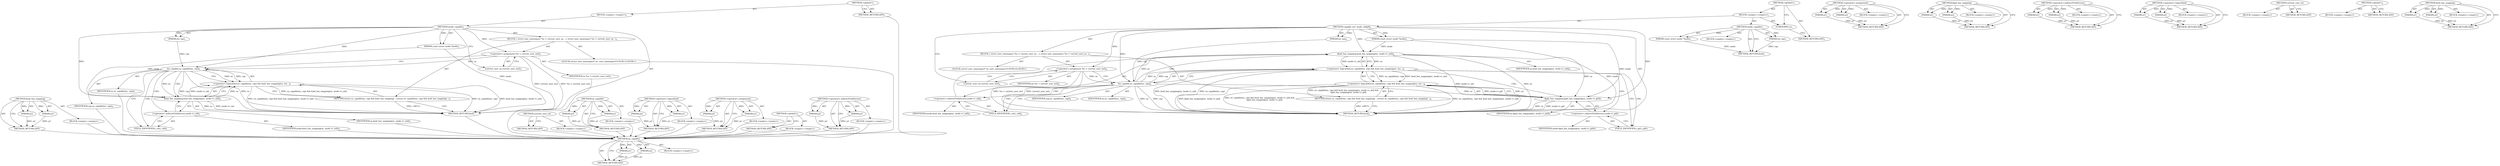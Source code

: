 digraph "kuid_has_mapping" {
vulnerable_67 [label=<(METHOD,kuid_has_mapping)>];
vulnerable_68 [label=<(PARAM,p1)>];
vulnerable_69 [label=<(PARAM,p2)>];
vulnerable_70 [label=<(BLOCK,&lt;empty&gt;,&lt;empty&gt;)>];
vulnerable_71 [label=<(METHOD_RETURN,ANY)>];
vulnerable_6 [label=<(METHOD,&lt;global&gt;)<SUB>1</SUB>>];
vulnerable_7 [label=<(BLOCK,&lt;empty&gt;,&lt;empty&gt;)<SUB>1</SUB>>];
vulnerable_8 [label=<(METHOD,inode_capable)<SUB>1</SUB>>];
vulnerable_9 [label=<(PARAM,const struct inode *inode)<SUB>1</SUB>>];
vulnerable_10 [label=<(PARAM,int cap)<SUB>1</SUB>>];
vulnerable_11 [label=<(BLOCK,{
 	struct user_namespace *ns = current_user_ns...,{
 	struct user_namespace *ns = current_user_ns...)<SUB>2</SUB>>];
vulnerable_12 [label="<(LOCAL,struct user_namespace* ns: user_namespace*)<SUB>3</SUB>>"];
vulnerable_13 [label=<(&lt;operator&gt;.assignment,*ns = current_user_ns())<SUB>3</SUB>>];
vulnerable_14 [label=<(IDENTIFIER,ns,*ns = current_user_ns())<SUB>3</SUB>>];
vulnerable_15 [label=<(current_user_ns,current_user_ns())<SUB>3</SUB>>];
vulnerable_16 [label=<(RETURN,return ns_capable(ns, cap) &amp;&amp; kuid_has_mapping(...,return ns_capable(ns, cap) &amp;&amp; kuid_has_mapping(...)<SUB>5</SUB>>];
vulnerable_17 [label=<(&lt;operator&gt;.logicalAnd,ns_capable(ns, cap) &amp;&amp; kuid_has_mapping(ns, ino...)<SUB>5</SUB>>];
vulnerable_18 [label=<(ns_capable,ns_capable(ns, cap))<SUB>5</SUB>>];
vulnerable_19 [label=<(IDENTIFIER,ns,ns_capable(ns, cap))<SUB>5</SUB>>];
vulnerable_20 [label=<(IDENTIFIER,cap,ns_capable(ns, cap))<SUB>5</SUB>>];
vulnerable_21 [label=<(kuid_has_mapping,kuid_has_mapping(ns, inode-&gt;i_uid))<SUB>5</SUB>>];
vulnerable_22 [label=<(IDENTIFIER,ns,kuid_has_mapping(ns, inode-&gt;i_uid))<SUB>5</SUB>>];
vulnerable_23 [label=<(&lt;operator&gt;.indirectFieldAccess,inode-&gt;i_uid)<SUB>5</SUB>>];
vulnerable_24 [label=<(IDENTIFIER,inode,kuid_has_mapping(ns, inode-&gt;i_uid))<SUB>5</SUB>>];
vulnerable_25 [label=<(FIELD_IDENTIFIER,i_uid,i_uid)<SUB>5</SUB>>];
vulnerable_26 [label=<(METHOD_RETURN,bool)<SUB>1</SUB>>];
vulnerable_28 [label=<(METHOD_RETURN,ANY)<SUB>1</SUB>>];
vulnerable_54 [label=<(METHOD,current_user_ns)>];
vulnerable_55 [label=<(BLOCK,&lt;empty&gt;,&lt;empty&gt;)>];
vulnerable_56 [label=<(METHOD_RETURN,ANY)>];
vulnerable_62 [label=<(METHOD,ns_capable)>];
vulnerable_63 [label=<(PARAM,p1)>];
vulnerable_64 [label=<(PARAM,p2)>];
vulnerable_65 [label=<(BLOCK,&lt;empty&gt;,&lt;empty&gt;)>];
vulnerable_66 [label=<(METHOD_RETURN,ANY)>];
vulnerable_57 [label=<(METHOD,&lt;operator&gt;.logicalAnd)>];
vulnerable_58 [label=<(PARAM,p1)>];
vulnerable_59 [label=<(PARAM,p2)>];
vulnerable_60 [label=<(BLOCK,&lt;empty&gt;,&lt;empty&gt;)>];
vulnerable_61 [label=<(METHOD_RETURN,ANY)>];
vulnerable_49 [label=<(METHOD,&lt;operator&gt;.assignment)>];
vulnerable_50 [label=<(PARAM,p1)>];
vulnerable_51 [label=<(PARAM,p2)>];
vulnerable_52 [label=<(BLOCK,&lt;empty&gt;,&lt;empty&gt;)>];
vulnerable_53 [label=<(METHOD_RETURN,ANY)>];
vulnerable_43 [label=<(METHOD,&lt;global&gt;)<SUB>1</SUB>>];
vulnerable_44 [label=<(BLOCK,&lt;empty&gt;,&lt;empty&gt;)>];
vulnerable_45 [label=<(METHOD_RETURN,ANY)>];
vulnerable_72 [label=<(METHOD,&lt;operator&gt;.indirectFieldAccess)>];
vulnerable_73 [label=<(PARAM,p1)>];
vulnerable_74 [label=<(PARAM,p2)>];
vulnerable_75 [label=<(BLOCK,&lt;empty&gt;,&lt;empty&gt;)>];
vulnerable_76 [label=<(METHOD_RETURN,ANY)>];
fixed_75 [label=<(METHOD,ns_capable)>];
fixed_76 [label=<(PARAM,p1)>];
fixed_77 [label=<(PARAM,p2)>];
fixed_78 [label=<(BLOCK,&lt;empty&gt;,&lt;empty&gt;)>];
fixed_79 [label=<(METHOD_RETURN,ANY)>];
fixed_6 [label=<(METHOD,&lt;global&gt;)<SUB>1</SUB>>];
fixed_7 [label=<(BLOCK,&lt;empty&gt;,&lt;empty&gt;)<SUB>1</SUB>>];
fixed_8 [label=<(METHOD,inode_capable)<SUB>1</SUB>>];
fixed_9 [label=<(PARAM,const struct inode *inode)<SUB>1</SUB>>];
fixed_10 [label=<(PARAM,int cap)<SUB>1</SUB>>];
fixed_11 [label=<(BLOCK,&lt;empty&gt;,&lt;empty&gt;)>];
fixed_12 [label=<(METHOD_RETURN,bool)<SUB>1</SUB>>];
fixed_14 [label=<(UNKNOWN,),))<SUB>1</SUB>>];
fixed_15 [label=<(METHOD,capable_wrt_inode_uidgid)<SUB>2</SUB>>];
fixed_16 [label=<(PARAM,const struct inode *inode)<SUB>2</SUB>>];
fixed_17 [label=<(PARAM,int cap)<SUB>2</SUB>>];
fixed_18 [label=<(BLOCK,{
 	struct user_namespace *ns = current_user_ns...,{
 	struct user_namespace *ns = current_user_ns...)<SUB>3</SUB>>];
fixed_19 [label="<(LOCAL,struct user_namespace* ns: user_namespace*)<SUB>4</SUB>>"];
fixed_20 [label=<(&lt;operator&gt;.assignment,*ns = current_user_ns())<SUB>4</SUB>>];
fixed_21 [label=<(IDENTIFIER,ns,*ns = current_user_ns())<SUB>4</SUB>>];
fixed_22 [label=<(current_user_ns,current_user_ns())<SUB>4</SUB>>];
fixed_23 [label=<(RETURN,return ns_capable(ns, cap) &amp;&amp; kuid_has_mapping(...,return ns_capable(ns, cap) &amp;&amp; kuid_has_mapping(...)<SUB>6</SUB>>];
fixed_24 [label=<(&lt;operator&gt;.logicalAnd,ns_capable(ns, cap) &amp;&amp; kuid_has_mapping(ns, ino...)<SUB>6</SUB>>];
fixed_25 [label=<(&lt;operator&gt;.logicalAnd,ns_capable(ns, cap) &amp;&amp; kuid_has_mapping(ns, ino...)<SUB>6</SUB>>];
fixed_26 [label=<(ns_capable,ns_capable(ns, cap))<SUB>6</SUB>>];
fixed_27 [label=<(IDENTIFIER,ns,ns_capable(ns, cap))<SUB>6</SUB>>];
fixed_28 [label=<(IDENTIFIER,cap,ns_capable(ns, cap))<SUB>6</SUB>>];
fixed_29 [label=<(kuid_has_mapping,kuid_has_mapping(ns, inode-&gt;i_uid))<SUB>6</SUB>>];
fixed_30 [label=<(IDENTIFIER,ns,kuid_has_mapping(ns, inode-&gt;i_uid))<SUB>6</SUB>>];
fixed_31 [label=<(&lt;operator&gt;.indirectFieldAccess,inode-&gt;i_uid)<SUB>6</SUB>>];
fixed_32 [label=<(IDENTIFIER,inode,kuid_has_mapping(ns, inode-&gt;i_uid))<SUB>6</SUB>>];
fixed_33 [label=<(FIELD_IDENTIFIER,i_uid,i_uid)<SUB>6</SUB>>];
fixed_34 [label=<(kgid_has_mapping,kgid_has_mapping(ns, inode-&gt;i_gid))<SUB>7</SUB>>];
fixed_35 [label=<(IDENTIFIER,ns,kgid_has_mapping(ns, inode-&gt;i_gid))<SUB>7</SUB>>];
fixed_36 [label=<(&lt;operator&gt;.indirectFieldAccess,inode-&gt;i_gid)<SUB>7</SUB>>];
fixed_37 [label=<(IDENTIFIER,inode,kgid_has_mapping(ns, inode-&gt;i_gid))<SUB>7</SUB>>];
fixed_38 [label=<(FIELD_IDENTIFIER,i_gid,i_gid)<SUB>7</SUB>>];
fixed_39 [label=<(METHOD_RETURN,bool)<SUB>2</SUB>>];
fixed_41 [label=<(METHOD_RETURN,ANY)<SUB>1</SUB>>];
fixed_62 [label=<(METHOD,&lt;operator&gt;.assignment)>];
fixed_63 [label=<(PARAM,p1)>];
fixed_64 [label=<(PARAM,p2)>];
fixed_65 [label=<(BLOCK,&lt;empty&gt;,&lt;empty&gt;)>];
fixed_66 [label=<(METHOD_RETURN,ANY)>];
fixed_90 [label=<(METHOD,kgid_has_mapping)>];
fixed_91 [label=<(PARAM,p1)>];
fixed_92 [label=<(PARAM,p2)>];
fixed_93 [label=<(BLOCK,&lt;empty&gt;,&lt;empty&gt;)>];
fixed_94 [label=<(METHOD_RETURN,ANY)>];
fixed_85 [label=<(METHOD,&lt;operator&gt;.indirectFieldAccess)>];
fixed_86 [label=<(PARAM,p1)>];
fixed_87 [label=<(PARAM,p2)>];
fixed_88 [label=<(BLOCK,&lt;empty&gt;,&lt;empty&gt;)>];
fixed_89 [label=<(METHOD_RETURN,ANY)>];
fixed_70 [label=<(METHOD,&lt;operator&gt;.logicalAnd)>];
fixed_71 [label=<(PARAM,p1)>];
fixed_72 [label=<(PARAM,p2)>];
fixed_73 [label=<(BLOCK,&lt;empty&gt;,&lt;empty&gt;)>];
fixed_74 [label=<(METHOD_RETURN,ANY)>];
fixed_67 [label=<(METHOD,current_user_ns)>];
fixed_68 [label=<(BLOCK,&lt;empty&gt;,&lt;empty&gt;)>];
fixed_69 [label=<(METHOD_RETURN,ANY)>];
fixed_56 [label=<(METHOD,&lt;global&gt;)<SUB>1</SUB>>];
fixed_57 [label=<(BLOCK,&lt;empty&gt;,&lt;empty&gt;)>];
fixed_58 [label=<(METHOD_RETURN,ANY)>];
fixed_80 [label=<(METHOD,kuid_has_mapping)>];
fixed_81 [label=<(PARAM,p1)>];
fixed_82 [label=<(PARAM,p2)>];
fixed_83 [label=<(BLOCK,&lt;empty&gt;,&lt;empty&gt;)>];
fixed_84 [label=<(METHOD_RETURN,ANY)>];
vulnerable_67 -> vulnerable_68  [key=0, label="AST: "];
vulnerable_67 -> vulnerable_68  [key=1, label="DDG: "];
vulnerable_67 -> vulnerable_70  [key=0, label="AST: "];
vulnerable_67 -> vulnerable_69  [key=0, label="AST: "];
vulnerable_67 -> vulnerable_69  [key=1, label="DDG: "];
vulnerable_67 -> vulnerable_71  [key=0, label="AST: "];
vulnerable_67 -> vulnerable_71  [key=1, label="CFG: "];
vulnerable_68 -> vulnerable_71  [key=0, label="DDG: p1"];
vulnerable_69 -> vulnerable_71  [key=0, label="DDG: p2"];
vulnerable_70 -> fixed_75  [key=0];
vulnerable_71 -> fixed_75  [key=0];
vulnerable_6 -> vulnerable_7  [key=0, label="AST: "];
vulnerable_6 -> vulnerable_28  [key=0, label="AST: "];
vulnerable_6 -> vulnerable_28  [key=1, label="CFG: "];
vulnerable_7 -> vulnerable_8  [key=0, label="AST: "];
vulnerable_8 -> vulnerable_9  [key=0, label="AST: "];
vulnerable_8 -> vulnerable_9  [key=1, label="DDG: "];
vulnerable_8 -> vulnerable_10  [key=0, label="AST: "];
vulnerable_8 -> vulnerable_10  [key=1, label="DDG: "];
vulnerable_8 -> vulnerable_11  [key=0, label="AST: "];
vulnerable_8 -> vulnerable_26  [key=0, label="AST: "];
vulnerable_8 -> vulnerable_15  [key=0, label="CFG: "];
vulnerable_8 -> vulnerable_13  [key=0, label="DDG: "];
vulnerable_8 -> vulnerable_18  [key=0, label="DDG: "];
vulnerable_8 -> vulnerable_21  [key=0, label="DDG: "];
vulnerable_9 -> vulnerable_26  [key=0, label="DDG: inode"];
vulnerable_9 -> vulnerable_21  [key=0, label="DDG: inode"];
vulnerable_10 -> vulnerable_18  [key=0, label="DDG: cap"];
vulnerable_11 -> vulnerable_12  [key=0, label="AST: "];
vulnerable_11 -> vulnerable_13  [key=0, label="AST: "];
vulnerable_11 -> vulnerable_16  [key=0, label="AST: "];
vulnerable_12 -> fixed_75  [key=0];
vulnerable_13 -> vulnerable_14  [key=0, label="AST: "];
vulnerable_13 -> vulnerable_15  [key=0, label="AST: "];
vulnerable_13 -> vulnerable_18  [key=0, label="CFG: "];
vulnerable_13 -> vulnerable_18  [key=1, label="DDG: ns"];
vulnerable_13 -> vulnerable_26  [key=0, label="DDG: current_user_ns()"];
vulnerable_13 -> vulnerable_26  [key=1, label="DDG: *ns = current_user_ns()"];
vulnerable_14 -> fixed_75  [key=0];
vulnerable_15 -> vulnerable_13  [key=0, label="CFG: "];
vulnerable_16 -> vulnerable_17  [key=0, label="AST: "];
vulnerable_16 -> vulnerable_26  [key=0, label="CFG: "];
vulnerable_16 -> vulnerable_26  [key=1, label="DDG: &lt;RET&gt;"];
vulnerable_17 -> vulnerable_18  [key=0, label="AST: "];
vulnerable_17 -> vulnerable_21  [key=0, label="AST: "];
vulnerable_17 -> vulnerable_16  [key=0, label="CFG: "];
vulnerable_17 -> vulnerable_16  [key=1, label="DDG: ns_capable(ns, cap) &amp;&amp; kuid_has_mapping(ns, inode-&gt;i_uid)"];
vulnerable_17 -> vulnerable_26  [key=0, label="DDG: ns_capable(ns, cap)"];
vulnerable_17 -> vulnerable_26  [key=1, label="DDG: kuid_has_mapping(ns, inode-&gt;i_uid)"];
vulnerable_17 -> vulnerable_26  [key=2, label="DDG: ns_capable(ns, cap) &amp;&amp; kuid_has_mapping(ns, inode-&gt;i_uid)"];
vulnerable_18 -> vulnerable_19  [key=0, label="AST: "];
vulnerable_18 -> vulnerable_20  [key=0, label="AST: "];
vulnerable_18 -> vulnerable_17  [key=0, label="CFG: "];
vulnerable_18 -> vulnerable_17  [key=1, label="DDG: ns"];
vulnerable_18 -> vulnerable_17  [key=2, label="DDG: cap"];
vulnerable_18 -> vulnerable_25  [key=0, label="CFG: "];
vulnerable_18 -> vulnerable_25  [key=1, label="CDG: "];
vulnerable_18 -> vulnerable_26  [key=0, label="DDG: ns"];
vulnerable_18 -> vulnerable_26  [key=1, label="DDG: cap"];
vulnerable_18 -> vulnerable_21  [key=0, label="DDG: ns"];
vulnerable_18 -> vulnerable_21  [key=1, label="CDG: "];
vulnerable_18 -> vulnerable_23  [key=0, label="CDG: "];
vulnerable_19 -> fixed_75  [key=0];
vulnerable_20 -> fixed_75  [key=0];
vulnerable_21 -> vulnerable_22  [key=0, label="AST: "];
vulnerable_21 -> vulnerable_23  [key=0, label="AST: "];
vulnerable_21 -> vulnerable_17  [key=0, label="CFG: "];
vulnerable_21 -> vulnerable_17  [key=1, label="DDG: ns"];
vulnerable_21 -> vulnerable_17  [key=2, label="DDG: inode-&gt;i_uid"];
vulnerable_21 -> vulnerable_26  [key=0, label="DDG: ns"];
vulnerable_21 -> vulnerable_26  [key=1, label="DDG: inode-&gt;i_uid"];
vulnerable_22 -> fixed_75  [key=0];
vulnerable_23 -> vulnerable_24  [key=0, label="AST: "];
vulnerable_23 -> vulnerable_25  [key=0, label="AST: "];
vulnerable_23 -> vulnerable_21  [key=0, label="CFG: "];
vulnerable_24 -> fixed_75  [key=0];
vulnerable_25 -> vulnerable_23  [key=0, label="CFG: "];
vulnerable_26 -> fixed_75  [key=0];
vulnerable_28 -> fixed_75  [key=0];
vulnerable_54 -> vulnerable_55  [key=0, label="AST: "];
vulnerable_54 -> vulnerable_56  [key=0, label="AST: "];
vulnerable_54 -> vulnerable_56  [key=1, label="CFG: "];
vulnerable_55 -> fixed_75  [key=0];
vulnerable_56 -> fixed_75  [key=0];
vulnerable_62 -> vulnerable_63  [key=0, label="AST: "];
vulnerable_62 -> vulnerable_63  [key=1, label="DDG: "];
vulnerable_62 -> vulnerable_65  [key=0, label="AST: "];
vulnerable_62 -> vulnerable_64  [key=0, label="AST: "];
vulnerable_62 -> vulnerable_64  [key=1, label="DDG: "];
vulnerable_62 -> vulnerable_66  [key=0, label="AST: "];
vulnerable_62 -> vulnerable_66  [key=1, label="CFG: "];
vulnerable_63 -> vulnerable_66  [key=0, label="DDG: p1"];
vulnerable_64 -> vulnerable_66  [key=0, label="DDG: p2"];
vulnerable_65 -> fixed_75  [key=0];
vulnerable_66 -> fixed_75  [key=0];
vulnerable_57 -> vulnerable_58  [key=0, label="AST: "];
vulnerable_57 -> vulnerable_58  [key=1, label="DDG: "];
vulnerable_57 -> vulnerable_60  [key=0, label="AST: "];
vulnerable_57 -> vulnerable_59  [key=0, label="AST: "];
vulnerable_57 -> vulnerable_59  [key=1, label="DDG: "];
vulnerable_57 -> vulnerable_61  [key=0, label="AST: "];
vulnerable_57 -> vulnerable_61  [key=1, label="CFG: "];
vulnerable_58 -> vulnerable_61  [key=0, label="DDG: p1"];
vulnerable_59 -> vulnerable_61  [key=0, label="DDG: p2"];
vulnerable_60 -> fixed_75  [key=0];
vulnerable_61 -> fixed_75  [key=0];
vulnerable_49 -> vulnerable_50  [key=0, label="AST: "];
vulnerable_49 -> vulnerable_50  [key=1, label="DDG: "];
vulnerable_49 -> vulnerable_52  [key=0, label="AST: "];
vulnerable_49 -> vulnerable_51  [key=0, label="AST: "];
vulnerable_49 -> vulnerable_51  [key=1, label="DDG: "];
vulnerable_49 -> vulnerable_53  [key=0, label="AST: "];
vulnerable_49 -> vulnerable_53  [key=1, label="CFG: "];
vulnerable_50 -> vulnerable_53  [key=0, label="DDG: p1"];
vulnerable_51 -> vulnerable_53  [key=0, label="DDG: p2"];
vulnerable_52 -> fixed_75  [key=0];
vulnerable_53 -> fixed_75  [key=0];
vulnerable_43 -> vulnerable_44  [key=0, label="AST: "];
vulnerable_43 -> vulnerable_45  [key=0, label="AST: "];
vulnerable_43 -> vulnerable_45  [key=1, label="CFG: "];
vulnerable_44 -> fixed_75  [key=0];
vulnerable_45 -> fixed_75  [key=0];
vulnerable_72 -> vulnerable_73  [key=0, label="AST: "];
vulnerable_72 -> vulnerable_73  [key=1, label="DDG: "];
vulnerable_72 -> vulnerable_75  [key=0, label="AST: "];
vulnerable_72 -> vulnerable_74  [key=0, label="AST: "];
vulnerable_72 -> vulnerable_74  [key=1, label="DDG: "];
vulnerable_72 -> vulnerable_76  [key=0, label="AST: "];
vulnerable_72 -> vulnerable_76  [key=1, label="CFG: "];
vulnerable_73 -> vulnerable_76  [key=0, label="DDG: p1"];
vulnerable_74 -> vulnerable_76  [key=0, label="DDG: p2"];
vulnerable_75 -> fixed_75  [key=0];
vulnerable_76 -> fixed_75  [key=0];
fixed_75 -> fixed_76  [key=0, label="AST: "];
fixed_75 -> fixed_76  [key=1, label="DDG: "];
fixed_75 -> fixed_78  [key=0, label="AST: "];
fixed_75 -> fixed_77  [key=0, label="AST: "];
fixed_75 -> fixed_77  [key=1, label="DDG: "];
fixed_75 -> fixed_79  [key=0, label="AST: "];
fixed_75 -> fixed_79  [key=1, label="CFG: "];
fixed_76 -> fixed_79  [key=0, label="DDG: p1"];
fixed_77 -> fixed_79  [key=0, label="DDG: p2"];
fixed_6 -> fixed_7  [key=0, label="AST: "];
fixed_6 -> fixed_41  [key=0, label="AST: "];
fixed_6 -> fixed_14  [key=0, label="CFG: "];
fixed_7 -> fixed_8  [key=0, label="AST: "];
fixed_7 -> fixed_14  [key=0, label="AST: "];
fixed_7 -> fixed_15  [key=0, label="AST: "];
fixed_8 -> fixed_9  [key=0, label="AST: "];
fixed_8 -> fixed_9  [key=1, label="DDG: "];
fixed_8 -> fixed_10  [key=0, label="AST: "];
fixed_8 -> fixed_10  [key=1, label="DDG: "];
fixed_8 -> fixed_11  [key=0, label="AST: "];
fixed_8 -> fixed_12  [key=0, label="AST: "];
fixed_8 -> fixed_12  [key=1, label="CFG: "];
fixed_9 -> fixed_12  [key=0, label="DDG: inode"];
fixed_10 -> fixed_12  [key=0, label="DDG: cap"];
fixed_14 -> fixed_41  [key=0, label="CFG: "];
fixed_15 -> fixed_16  [key=0, label="AST: "];
fixed_15 -> fixed_16  [key=1, label="DDG: "];
fixed_15 -> fixed_17  [key=0, label="AST: "];
fixed_15 -> fixed_17  [key=1, label="DDG: "];
fixed_15 -> fixed_18  [key=0, label="AST: "];
fixed_15 -> fixed_39  [key=0, label="AST: "];
fixed_15 -> fixed_22  [key=0, label="CFG: "];
fixed_15 -> fixed_20  [key=0, label="DDG: "];
fixed_15 -> fixed_34  [key=0, label="DDG: "];
fixed_15 -> fixed_26  [key=0, label="DDG: "];
fixed_15 -> fixed_29  [key=0, label="DDG: "];
fixed_16 -> fixed_39  [key=0, label="DDG: inode"];
fixed_16 -> fixed_34  [key=0, label="DDG: inode"];
fixed_16 -> fixed_29  [key=0, label="DDG: inode"];
fixed_17 -> fixed_26  [key=0, label="DDG: cap"];
fixed_18 -> fixed_19  [key=0, label="AST: "];
fixed_18 -> fixed_20  [key=0, label="AST: "];
fixed_18 -> fixed_23  [key=0, label="AST: "];
fixed_20 -> fixed_21  [key=0, label="AST: "];
fixed_20 -> fixed_22  [key=0, label="AST: "];
fixed_20 -> fixed_26  [key=0, label="CFG: "];
fixed_20 -> fixed_26  [key=1, label="DDG: ns"];
fixed_20 -> fixed_39  [key=0, label="DDG: current_user_ns()"];
fixed_20 -> fixed_39  [key=1, label="DDG: *ns = current_user_ns()"];
fixed_22 -> fixed_20  [key=0, label="CFG: "];
fixed_23 -> fixed_24  [key=0, label="AST: "];
fixed_23 -> fixed_39  [key=0, label="CFG: "];
fixed_23 -> fixed_39  [key=1, label="DDG: &lt;RET&gt;"];
fixed_24 -> fixed_25  [key=0, label="AST: "];
fixed_24 -> fixed_34  [key=0, label="AST: "];
fixed_24 -> fixed_23  [key=0, label="CFG: "];
fixed_24 -> fixed_23  [key=1, label="DDG: ns_capable(ns, cap) &amp;&amp; kuid_has_mapping(ns, inode-&gt;i_uid) &amp;&amp;
		kgid_has_mapping(ns, inode-&gt;i_gid)"];
fixed_24 -> fixed_39  [key=0, label="DDG: ns_capable(ns, cap) &amp;&amp; kuid_has_mapping(ns, inode-&gt;i_uid)"];
fixed_24 -> fixed_39  [key=1, label="DDG: kgid_has_mapping(ns, inode-&gt;i_gid)"];
fixed_24 -> fixed_39  [key=2, label="DDG: ns_capable(ns, cap) &amp;&amp; kuid_has_mapping(ns, inode-&gt;i_uid) &amp;&amp;
		kgid_has_mapping(ns, inode-&gt;i_gid)"];
fixed_25 -> fixed_26  [key=0, label="AST: "];
fixed_25 -> fixed_29  [key=0, label="AST: "];
fixed_25 -> fixed_24  [key=0, label="CFG: "];
fixed_25 -> fixed_24  [key=1, label="DDG: ns_capable(ns, cap)"];
fixed_25 -> fixed_24  [key=2, label="DDG: kuid_has_mapping(ns, inode-&gt;i_uid)"];
fixed_25 -> fixed_38  [key=0, label="CFG: "];
fixed_25 -> fixed_38  [key=1, label="CDG: "];
fixed_25 -> fixed_39  [key=0, label="DDG: ns_capable(ns, cap)"];
fixed_25 -> fixed_39  [key=1, label="DDG: kuid_has_mapping(ns, inode-&gt;i_uid)"];
fixed_25 -> fixed_34  [key=0, label="CDG: "];
fixed_25 -> fixed_36  [key=0, label="CDG: "];
fixed_26 -> fixed_27  [key=0, label="AST: "];
fixed_26 -> fixed_28  [key=0, label="AST: "];
fixed_26 -> fixed_25  [key=0, label="CFG: "];
fixed_26 -> fixed_25  [key=1, label="DDG: ns"];
fixed_26 -> fixed_25  [key=2, label="DDG: cap"];
fixed_26 -> fixed_33  [key=0, label="CFG: "];
fixed_26 -> fixed_33  [key=1, label="CDG: "];
fixed_26 -> fixed_39  [key=0, label="DDG: ns"];
fixed_26 -> fixed_39  [key=1, label="DDG: cap"];
fixed_26 -> fixed_34  [key=0, label="DDG: ns"];
fixed_26 -> fixed_29  [key=0, label="DDG: ns"];
fixed_26 -> fixed_29  [key=1, label="CDG: "];
fixed_26 -> fixed_31  [key=0, label="CDG: "];
fixed_29 -> fixed_30  [key=0, label="AST: "];
fixed_29 -> fixed_31  [key=0, label="AST: "];
fixed_29 -> fixed_25  [key=0, label="CFG: "];
fixed_29 -> fixed_25  [key=1, label="DDG: ns"];
fixed_29 -> fixed_25  [key=2, label="DDG: inode-&gt;i_uid"];
fixed_29 -> fixed_39  [key=0, label="DDG: ns"];
fixed_29 -> fixed_39  [key=1, label="DDG: inode-&gt;i_uid"];
fixed_29 -> fixed_34  [key=0, label="DDG: ns"];
fixed_31 -> fixed_32  [key=0, label="AST: "];
fixed_31 -> fixed_33  [key=0, label="AST: "];
fixed_31 -> fixed_29  [key=0, label="CFG: "];
fixed_33 -> fixed_31  [key=0, label="CFG: "];
fixed_34 -> fixed_35  [key=0, label="AST: "];
fixed_34 -> fixed_36  [key=0, label="AST: "];
fixed_34 -> fixed_24  [key=0, label="CFG: "];
fixed_34 -> fixed_24  [key=1, label="DDG: ns"];
fixed_34 -> fixed_24  [key=2, label="DDG: inode-&gt;i_gid"];
fixed_34 -> fixed_39  [key=0, label="DDG: ns"];
fixed_34 -> fixed_39  [key=1, label="DDG: inode-&gt;i_gid"];
fixed_36 -> fixed_37  [key=0, label="AST: "];
fixed_36 -> fixed_38  [key=0, label="AST: "];
fixed_36 -> fixed_34  [key=0, label="CFG: "];
fixed_38 -> fixed_36  [key=0, label="CFG: "];
fixed_62 -> fixed_63  [key=0, label="AST: "];
fixed_62 -> fixed_63  [key=1, label="DDG: "];
fixed_62 -> fixed_65  [key=0, label="AST: "];
fixed_62 -> fixed_64  [key=0, label="AST: "];
fixed_62 -> fixed_64  [key=1, label="DDG: "];
fixed_62 -> fixed_66  [key=0, label="AST: "];
fixed_62 -> fixed_66  [key=1, label="CFG: "];
fixed_63 -> fixed_66  [key=0, label="DDG: p1"];
fixed_64 -> fixed_66  [key=0, label="DDG: p2"];
fixed_90 -> fixed_91  [key=0, label="AST: "];
fixed_90 -> fixed_91  [key=1, label="DDG: "];
fixed_90 -> fixed_93  [key=0, label="AST: "];
fixed_90 -> fixed_92  [key=0, label="AST: "];
fixed_90 -> fixed_92  [key=1, label="DDG: "];
fixed_90 -> fixed_94  [key=0, label="AST: "];
fixed_90 -> fixed_94  [key=1, label="CFG: "];
fixed_91 -> fixed_94  [key=0, label="DDG: p1"];
fixed_92 -> fixed_94  [key=0, label="DDG: p2"];
fixed_85 -> fixed_86  [key=0, label="AST: "];
fixed_85 -> fixed_86  [key=1, label="DDG: "];
fixed_85 -> fixed_88  [key=0, label="AST: "];
fixed_85 -> fixed_87  [key=0, label="AST: "];
fixed_85 -> fixed_87  [key=1, label="DDG: "];
fixed_85 -> fixed_89  [key=0, label="AST: "];
fixed_85 -> fixed_89  [key=1, label="CFG: "];
fixed_86 -> fixed_89  [key=0, label="DDG: p1"];
fixed_87 -> fixed_89  [key=0, label="DDG: p2"];
fixed_70 -> fixed_71  [key=0, label="AST: "];
fixed_70 -> fixed_71  [key=1, label="DDG: "];
fixed_70 -> fixed_73  [key=0, label="AST: "];
fixed_70 -> fixed_72  [key=0, label="AST: "];
fixed_70 -> fixed_72  [key=1, label="DDG: "];
fixed_70 -> fixed_74  [key=0, label="AST: "];
fixed_70 -> fixed_74  [key=1, label="CFG: "];
fixed_71 -> fixed_74  [key=0, label="DDG: p1"];
fixed_72 -> fixed_74  [key=0, label="DDG: p2"];
fixed_67 -> fixed_68  [key=0, label="AST: "];
fixed_67 -> fixed_69  [key=0, label="AST: "];
fixed_67 -> fixed_69  [key=1, label="CFG: "];
fixed_56 -> fixed_57  [key=0, label="AST: "];
fixed_56 -> fixed_58  [key=0, label="AST: "];
fixed_56 -> fixed_58  [key=1, label="CFG: "];
fixed_80 -> fixed_81  [key=0, label="AST: "];
fixed_80 -> fixed_81  [key=1, label="DDG: "];
fixed_80 -> fixed_83  [key=0, label="AST: "];
fixed_80 -> fixed_82  [key=0, label="AST: "];
fixed_80 -> fixed_82  [key=1, label="DDG: "];
fixed_80 -> fixed_84  [key=0, label="AST: "];
fixed_80 -> fixed_84  [key=1, label="CFG: "];
fixed_81 -> fixed_84  [key=0, label="DDG: p1"];
fixed_82 -> fixed_84  [key=0, label="DDG: p2"];
}
